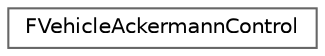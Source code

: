 digraph "类继承关系图"
{
 // INTERACTIVE_SVG=YES
 // LATEX_PDF_SIZE
  bgcolor="transparent";
  edge [fontname=Helvetica,fontsize=10,labelfontname=Helvetica,labelfontsize=10];
  node [fontname=Helvetica,fontsize=10,shape=box,height=0.2,width=0.4];
  rankdir="LR";
  Node0 [id="Node000000",label="FVehicleAckermannControl",height=0.2,width=0.4,color="grey40", fillcolor="white", style="filled",URL="$d4/d02/structFVehicleAckermannControl.html",tooltip=" "];
}
